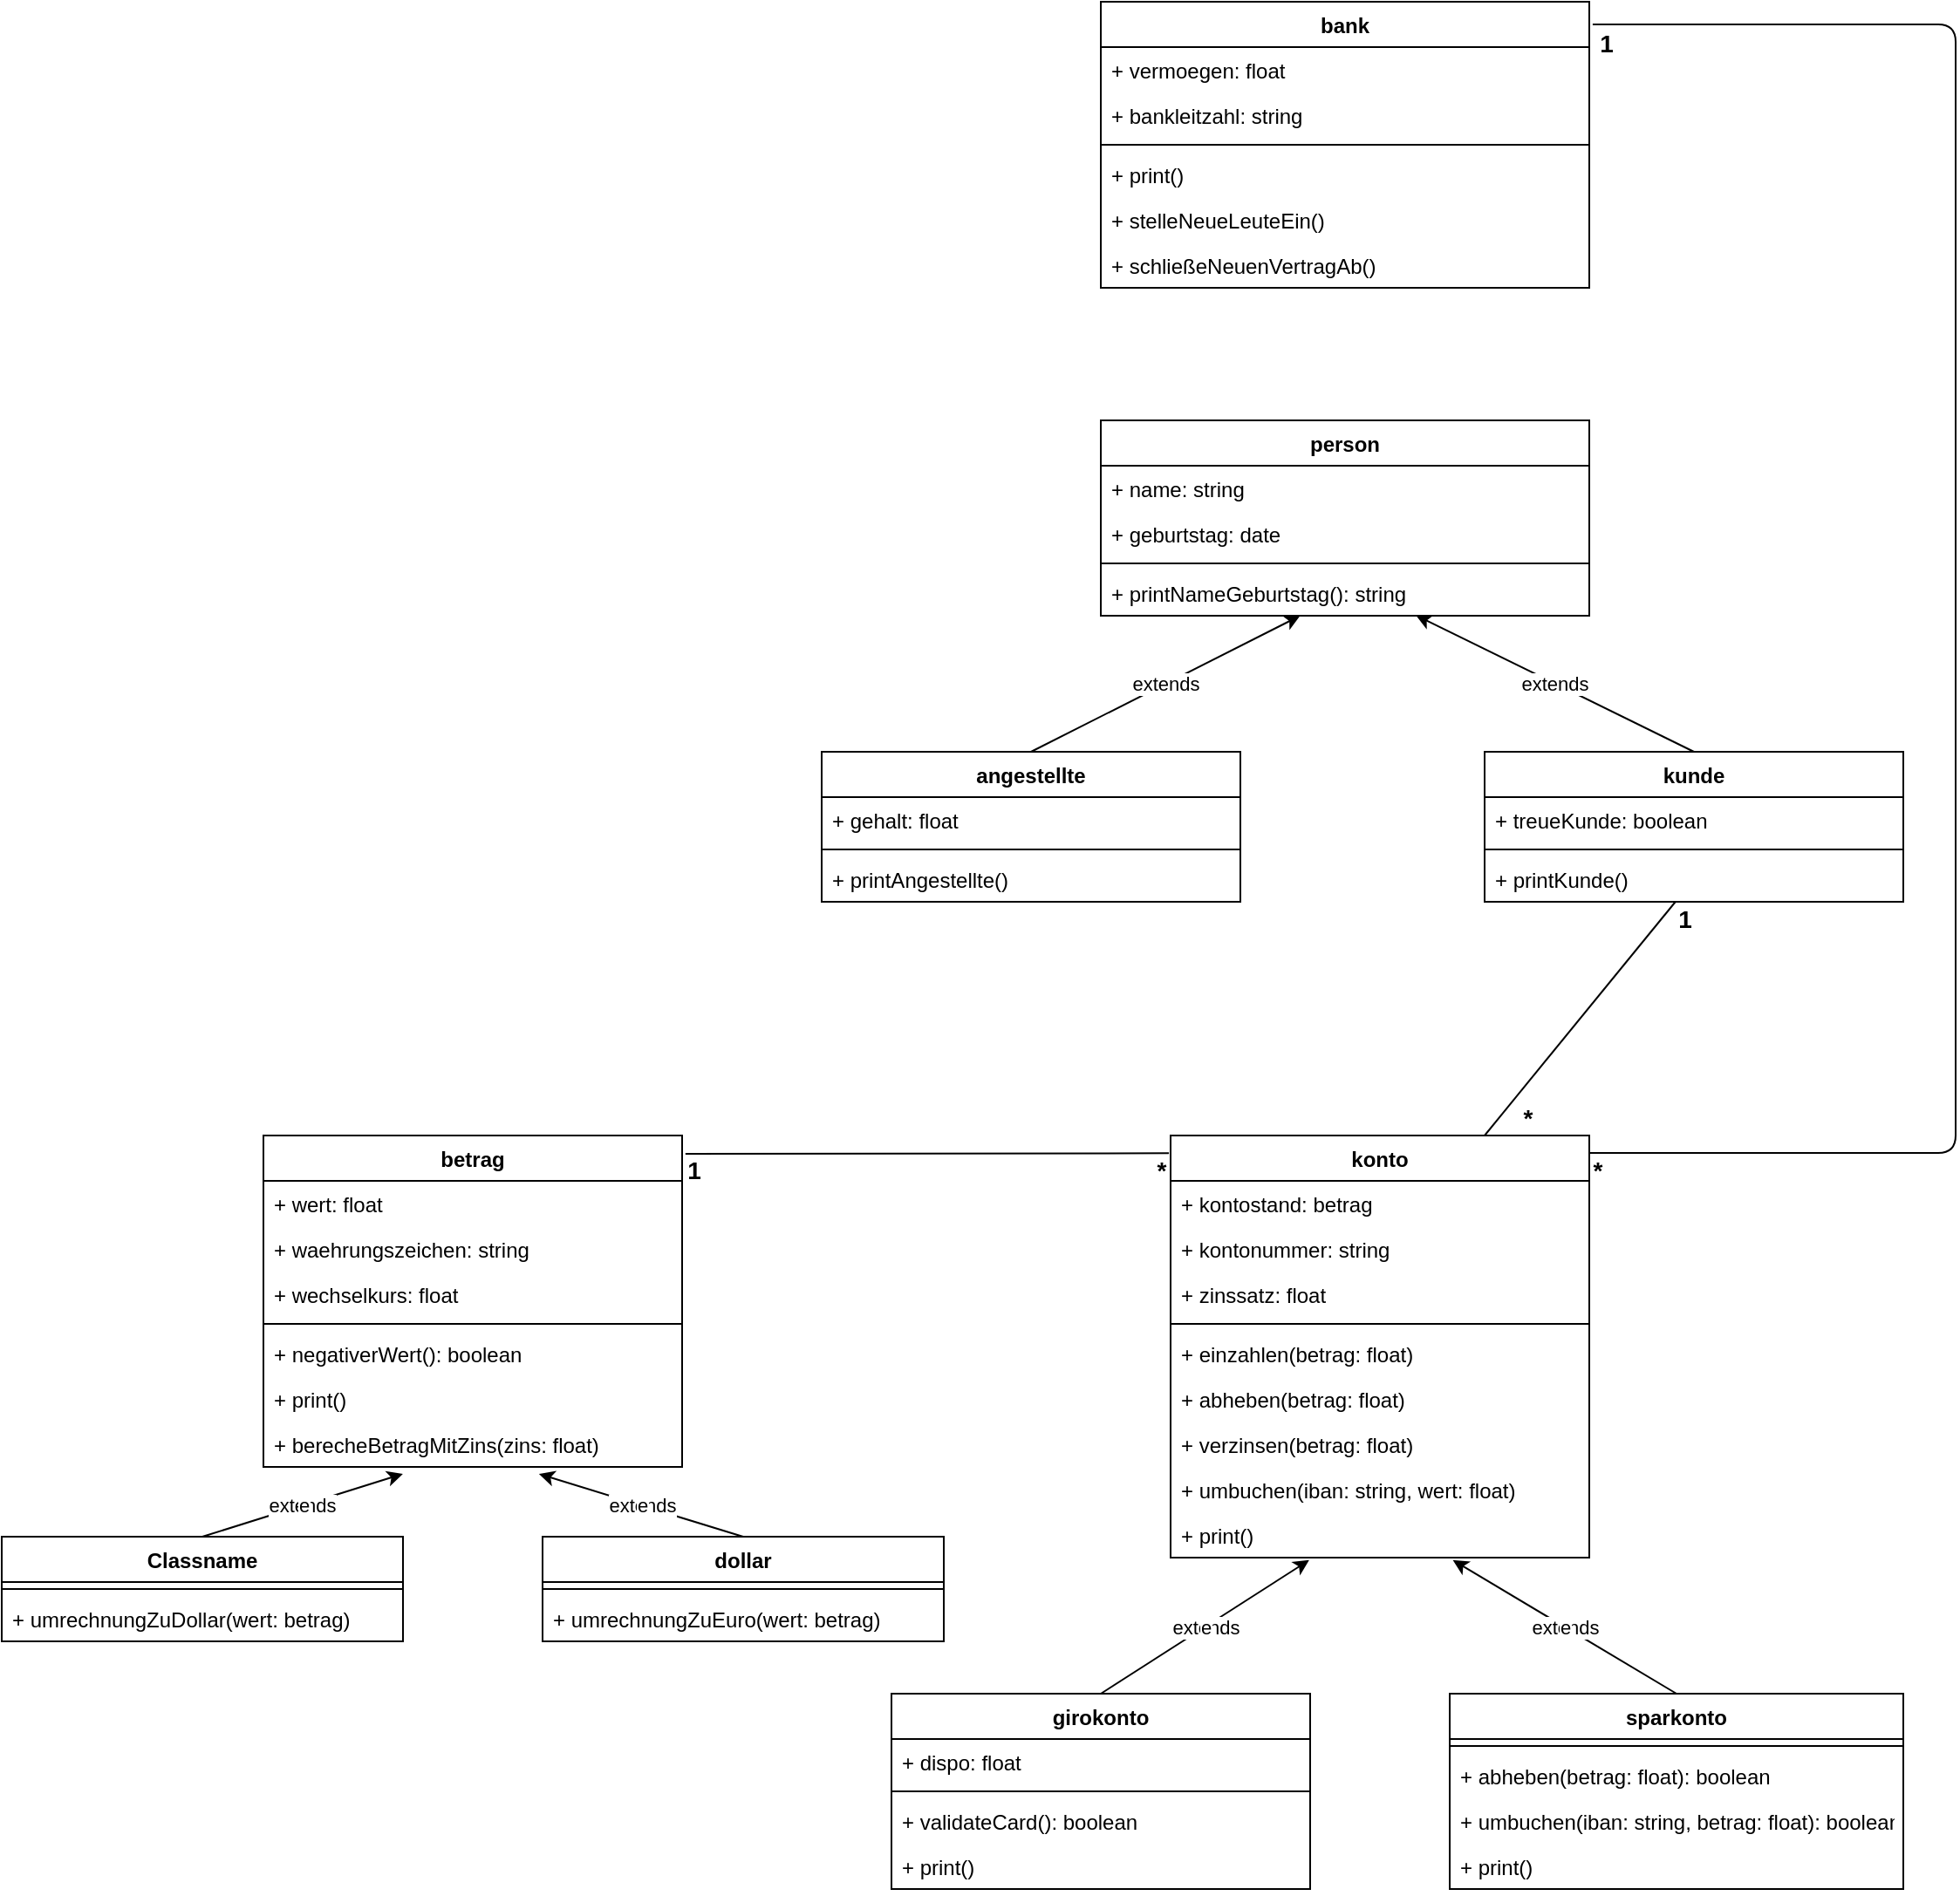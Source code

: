 <mxfile version="13.9.9" type="device"><diagram id="Ds939YUSmN-iUwG1mhIV" name="Seite-1"><mxGraphModel dx="2500" dy="967" grid="1" gridSize="10" guides="1" tooltips="1" connect="1" arrows="1" fold="1" page="1" pageScale="1" pageWidth="827" pageHeight="1169" math="0" shadow="0"><root><mxCell id="0"/><mxCell id="1" parent="0"/><mxCell id="uOISEq5piqEzutjLCEJP-1" value="bank" style="swimlane;fontStyle=1;align=center;verticalAlign=top;childLayout=stackLayout;horizontal=1;startSize=26;horizontalStack=0;resizeParent=1;resizeParentMax=0;resizeLast=0;collapsible=1;marginBottom=0;" parent="1" vertex="1"><mxGeometry x="320" width="280" height="164" as="geometry"/></mxCell><mxCell id="uOISEq5piqEzutjLCEJP-2" value="+ vermoegen: float" style="text;strokeColor=none;fillColor=none;align=left;verticalAlign=top;spacingLeft=4;spacingRight=4;overflow=hidden;rotatable=0;points=[[0,0.5],[1,0.5]];portConstraint=eastwest;" parent="uOISEq5piqEzutjLCEJP-1" vertex="1"><mxGeometry y="26" width="280" height="26" as="geometry"/></mxCell><mxCell id="uOISEq5piqEzutjLCEJP-47" value="+ bankleitzahl: string" style="text;strokeColor=none;fillColor=none;align=left;verticalAlign=top;spacingLeft=4;spacingRight=4;overflow=hidden;rotatable=0;points=[[0,0.5],[1,0.5]];portConstraint=eastwest;" parent="uOISEq5piqEzutjLCEJP-1" vertex="1"><mxGeometry y="52" width="280" height="26" as="geometry"/></mxCell><mxCell id="uOISEq5piqEzutjLCEJP-3" value="" style="line;strokeWidth=1;fillColor=none;align=left;verticalAlign=middle;spacingTop=-1;spacingLeft=3;spacingRight=3;rotatable=0;labelPosition=right;points=[];portConstraint=eastwest;" parent="uOISEq5piqEzutjLCEJP-1" vertex="1"><mxGeometry y="78" width="280" height="8" as="geometry"/></mxCell><mxCell id="uOISEq5piqEzutjLCEJP-4" value="+ print()" style="text;strokeColor=none;fillColor=none;align=left;verticalAlign=top;spacingLeft=4;spacingRight=4;overflow=hidden;rotatable=0;points=[[0,0.5],[1,0.5]];portConstraint=eastwest;" parent="uOISEq5piqEzutjLCEJP-1" vertex="1"><mxGeometry y="86" width="280" height="26" as="geometry"/></mxCell><mxCell id="peLGVmzXdLXTASPEYZK7-20" value="+ stelleNeueLeuteEin()" style="text;strokeColor=none;fillColor=none;align=left;verticalAlign=top;spacingLeft=4;spacingRight=4;overflow=hidden;rotatable=0;points=[[0,0.5],[1,0.5]];portConstraint=eastwest;" parent="uOISEq5piqEzutjLCEJP-1" vertex="1"><mxGeometry y="112" width="280" height="26" as="geometry"/></mxCell><mxCell id="peLGVmzXdLXTASPEYZK7-21" value="+ schließeNeuenVertragAb()" style="text;strokeColor=none;fillColor=none;align=left;verticalAlign=top;spacingLeft=4;spacingRight=4;overflow=hidden;rotatable=0;points=[[0,0.5],[1,0.5]];portConstraint=eastwest;" parent="uOISEq5piqEzutjLCEJP-1" vertex="1"><mxGeometry y="138" width="280" height="26" as="geometry"/></mxCell><mxCell id="uOISEq5piqEzutjLCEJP-5" value="betrag" style="swimlane;fontStyle=1;align=center;verticalAlign=top;childLayout=stackLayout;horizontal=1;startSize=26;horizontalStack=0;resizeParent=1;resizeParentMax=0;resizeLast=0;collapsible=1;marginBottom=0;" parent="1" vertex="1"><mxGeometry x="-160" y="650" width="240" height="190" as="geometry"/></mxCell><mxCell id="uOISEq5piqEzutjLCEJP-6" value="+ wert: float" style="text;strokeColor=none;fillColor=none;align=left;verticalAlign=top;spacingLeft=4;spacingRight=4;overflow=hidden;rotatable=0;points=[[0,0.5],[1,0.5]];portConstraint=eastwest;" parent="uOISEq5piqEzutjLCEJP-5" vertex="1"><mxGeometry y="26" width="240" height="26" as="geometry"/></mxCell><mxCell id="uOISEq5piqEzutjLCEJP-19" value="+ waehrungszeichen: string" style="text;strokeColor=none;fillColor=none;align=left;verticalAlign=top;spacingLeft=4;spacingRight=4;overflow=hidden;rotatable=0;points=[[0,0.5],[1,0.5]];portConstraint=eastwest;" parent="uOISEq5piqEzutjLCEJP-5" vertex="1"><mxGeometry y="52" width="240" height="26" as="geometry"/></mxCell><mxCell id="TkXv8q-aUiX_NL8i0m8c-1" value="+ wechselkurs: float" style="text;strokeColor=none;fillColor=none;align=left;verticalAlign=top;spacingLeft=4;spacingRight=4;overflow=hidden;rotatable=0;points=[[0,0.5],[1,0.5]];portConstraint=eastwest;" vertex="1" parent="uOISEq5piqEzutjLCEJP-5"><mxGeometry y="78" width="240" height="26" as="geometry"/></mxCell><mxCell id="uOISEq5piqEzutjLCEJP-7" value="" style="line;strokeWidth=1;fillColor=none;align=left;verticalAlign=middle;spacingTop=-1;spacingLeft=3;spacingRight=3;rotatable=0;labelPosition=right;points=[];portConstraint=eastwest;" parent="uOISEq5piqEzutjLCEJP-5" vertex="1"><mxGeometry y="104" width="240" height="8" as="geometry"/></mxCell><mxCell id="uOISEq5piqEzutjLCEJP-8" value="+ negativerWert(): boolean" style="text;strokeColor=none;fillColor=none;align=left;verticalAlign=top;spacingLeft=4;spacingRight=4;overflow=hidden;rotatable=0;points=[[0,0.5],[1,0.5]];portConstraint=eastwest;" parent="uOISEq5piqEzutjLCEJP-5" vertex="1"><mxGeometry y="112" width="240" height="26" as="geometry"/></mxCell><mxCell id="peLGVmzXdLXTASPEYZK7-26" value="+ print()" style="text;strokeColor=none;fillColor=none;align=left;verticalAlign=top;spacingLeft=4;spacingRight=4;overflow=hidden;rotatable=0;points=[[0,0.5],[1,0.5]];portConstraint=eastwest;" parent="uOISEq5piqEzutjLCEJP-5" vertex="1"><mxGeometry y="138" width="240" height="26" as="geometry"/></mxCell><mxCell id="peLGVmzXdLXTASPEYZK7-27" value="+ berecheBetragMitZins(zins: float)" style="text;strokeColor=none;fillColor=none;align=left;verticalAlign=top;spacingLeft=4;spacingRight=4;overflow=hidden;rotatable=0;points=[[0,0.5],[1,0.5]];portConstraint=eastwest;" parent="uOISEq5piqEzutjLCEJP-5" vertex="1"><mxGeometry y="164" width="240" height="26" as="geometry"/></mxCell><mxCell id="uOISEq5piqEzutjLCEJP-13" value="extends" style="endArrow=classic;html=1;exitX=0.5;exitY=0;exitDx=0;exitDy=0;entryX=0.333;entryY=1.154;entryDx=0;entryDy=0;entryPerimeter=0;" parent="1" source="uOISEq5piqEzutjLCEJP-24" target="peLGVmzXdLXTASPEYZK7-27" edge="1"><mxGeometry relative="1" as="geometry"><mxPoint x="120" y="870" as="sourcePoint"/><mxPoint x="-205" y="700" as="targetPoint"/></mxGeometry></mxCell><mxCell id="uOISEq5piqEzutjLCEJP-14" value="e" style="edgeLabel;resizable=0;html=1;align=center;verticalAlign=middle;" parent="uOISEq5piqEzutjLCEJP-13" connectable="0" vertex="1"><mxGeometry relative="1" as="geometry"/></mxCell><mxCell id="uOISEq5piqEzutjLCEJP-15" value="dollar" style="swimlane;fontStyle=1;align=center;verticalAlign=top;childLayout=stackLayout;horizontal=1;startSize=26;horizontalStack=0;resizeParent=1;resizeParentMax=0;resizeLast=0;collapsible=1;marginBottom=0;" parent="1" vertex="1"><mxGeometry y="880" width="230" height="60" as="geometry"/></mxCell><mxCell id="uOISEq5piqEzutjLCEJP-17" value="" style="line;strokeWidth=1;fillColor=none;align=left;verticalAlign=middle;spacingTop=-1;spacingLeft=3;spacingRight=3;rotatable=0;labelPosition=right;points=[];portConstraint=eastwest;" parent="uOISEq5piqEzutjLCEJP-15" vertex="1"><mxGeometry y="26" width="230" height="8" as="geometry"/></mxCell><mxCell id="uOISEq5piqEzutjLCEJP-18" value="+ umrechnungZuEuro(wert: betrag)" style="text;strokeColor=none;fillColor=none;align=left;verticalAlign=top;spacingLeft=4;spacingRight=4;overflow=hidden;rotatable=0;points=[[0,0.5],[1,0.5]];portConstraint=eastwest;" parent="uOISEq5piqEzutjLCEJP-15" vertex="1"><mxGeometry y="34" width="230" height="26" as="geometry"/></mxCell><mxCell id="uOISEq5piqEzutjLCEJP-24" value="Classname" style="swimlane;fontStyle=1;align=center;verticalAlign=top;childLayout=stackLayout;horizontal=1;startSize=26;horizontalStack=0;resizeParent=1;resizeParentMax=0;resizeLast=0;collapsible=1;marginBottom=0;" parent="1" vertex="1"><mxGeometry x="-310" y="880" width="230" height="60" as="geometry"/></mxCell><mxCell id="uOISEq5piqEzutjLCEJP-26" value="" style="line;strokeWidth=1;fillColor=none;align=left;verticalAlign=middle;spacingTop=-1;spacingLeft=3;spacingRight=3;rotatable=0;labelPosition=right;points=[];portConstraint=eastwest;" parent="uOISEq5piqEzutjLCEJP-24" vertex="1"><mxGeometry y="26" width="230" height="8" as="geometry"/></mxCell><mxCell id="uOISEq5piqEzutjLCEJP-27" value="+ umrechnungZuDollar(wert: betrag)" style="text;strokeColor=none;fillColor=none;align=left;verticalAlign=top;spacingLeft=4;spacingRight=4;overflow=hidden;rotatable=0;points=[[0,0.5],[1,0.5]];portConstraint=eastwest;" parent="uOISEq5piqEzutjLCEJP-24" vertex="1"><mxGeometry y="34" width="230" height="26" as="geometry"/></mxCell><mxCell id="uOISEq5piqEzutjLCEJP-28" value="extends" style="endArrow=classic;html=1;exitX=0.5;exitY=0;exitDx=0;exitDy=0;entryX=0.658;entryY=1.154;entryDx=0;entryDy=0;entryPerimeter=0;" parent="1" source="uOISEq5piqEzutjLCEJP-15" target="peLGVmzXdLXTASPEYZK7-27" edge="1"><mxGeometry relative="1" as="geometry"><mxPoint x="-195" y="820" as="sourcePoint"/><mxPoint x="-160" y="759" as="targetPoint"/></mxGeometry></mxCell><mxCell id="uOISEq5piqEzutjLCEJP-29" value="e" style="edgeLabel;resizable=0;html=1;align=center;verticalAlign=middle;" parent="uOISEq5piqEzutjLCEJP-28" connectable="0" vertex="1"><mxGeometry relative="1" as="geometry"/></mxCell><mxCell id="uOISEq5piqEzutjLCEJP-30" value="angestellte" style="swimlane;fontStyle=1;align=center;verticalAlign=top;childLayout=stackLayout;horizontal=1;startSize=26;horizontalStack=0;resizeParent=1;resizeParentMax=0;resizeLast=0;collapsible=1;marginBottom=0;" parent="1" vertex="1"><mxGeometry x="160" y="430" width="240" height="86" as="geometry"/></mxCell><mxCell id="uOISEq5piqEzutjLCEJP-31" value="+ gehalt: float" style="text;strokeColor=none;fillColor=none;align=left;verticalAlign=top;spacingLeft=4;spacingRight=4;overflow=hidden;rotatable=0;points=[[0,0.5],[1,0.5]];portConstraint=eastwest;" parent="uOISEq5piqEzutjLCEJP-30" vertex="1"><mxGeometry y="26" width="240" height="26" as="geometry"/></mxCell><mxCell id="uOISEq5piqEzutjLCEJP-32" value="" style="line;strokeWidth=1;fillColor=none;align=left;verticalAlign=middle;spacingTop=-1;spacingLeft=3;spacingRight=3;rotatable=0;labelPosition=right;points=[];portConstraint=eastwest;" parent="uOISEq5piqEzutjLCEJP-30" vertex="1"><mxGeometry y="52" width="240" height="8" as="geometry"/></mxCell><mxCell id="uOISEq5piqEzutjLCEJP-33" value="+ printAngestellte()" style="text;strokeColor=none;fillColor=none;align=left;verticalAlign=top;spacingLeft=4;spacingRight=4;overflow=hidden;rotatable=0;points=[[0,0.5],[1,0.5]];portConstraint=eastwest;" parent="uOISEq5piqEzutjLCEJP-30" vertex="1"><mxGeometry y="60" width="240" height="26" as="geometry"/></mxCell><mxCell id="uOISEq5piqEzutjLCEJP-34" value="kunde" style="swimlane;fontStyle=1;align=center;verticalAlign=top;childLayout=stackLayout;horizontal=1;startSize=26;horizontalStack=0;resizeParent=1;resizeParentMax=0;resizeLast=0;collapsible=1;marginBottom=0;" parent="1" vertex="1"><mxGeometry x="540" y="430" width="240" height="86" as="geometry"/></mxCell><mxCell id="uOISEq5piqEzutjLCEJP-35" value="+ treueKunde: boolean" style="text;strokeColor=none;fillColor=none;align=left;verticalAlign=top;spacingLeft=4;spacingRight=4;overflow=hidden;rotatable=0;points=[[0,0.5],[1,0.5]];portConstraint=eastwest;" parent="uOISEq5piqEzutjLCEJP-34" vertex="1"><mxGeometry y="26" width="240" height="26" as="geometry"/></mxCell><mxCell id="uOISEq5piqEzutjLCEJP-36" value="" style="line;strokeWidth=1;fillColor=none;align=left;verticalAlign=middle;spacingTop=-1;spacingLeft=3;spacingRight=3;rotatable=0;labelPosition=right;points=[];portConstraint=eastwest;" parent="uOISEq5piqEzutjLCEJP-34" vertex="1"><mxGeometry y="52" width="240" height="8" as="geometry"/></mxCell><mxCell id="uOISEq5piqEzutjLCEJP-37" value="+ printKunde()" style="text;strokeColor=none;fillColor=none;align=left;verticalAlign=top;spacingLeft=4;spacingRight=4;overflow=hidden;rotatable=0;points=[[0,0.5],[1,0.5]];portConstraint=eastwest;" parent="uOISEq5piqEzutjLCEJP-34" vertex="1"><mxGeometry y="60" width="240" height="26" as="geometry"/></mxCell><mxCell id="uOISEq5piqEzutjLCEJP-38" value="konto" style="swimlane;fontStyle=1;align=center;verticalAlign=top;childLayout=stackLayout;horizontal=1;startSize=26;horizontalStack=0;resizeParent=1;resizeParentMax=0;resizeLast=0;collapsible=1;marginBottom=0;" parent="1" vertex="1"><mxGeometry x="360" y="650" width="240" height="242" as="geometry"/></mxCell><mxCell id="uOISEq5piqEzutjLCEJP-39" value="+ kontostand: betrag" style="text;strokeColor=none;fillColor=none;align=left;verticalAlign=top;spacingLeft=4;spacingRight=4;overflow=hidden;rotatable=0;points=[[0,0.5],[1,0.5]];portConstraint=eastwest;" parent="uOISEq5piqEzutjLCEJP-38" vertex="1"><mxGeometry y="26" width="240" height="26" as="geometry"/></mxCell><mxCell id="uOISEq5piqEzutjLCEJP-45" value="+ kontonummer: string" style="text;strokeColor=none;fillColor=none;align=left;verticalAlign=top;spacingLeft=4;spacingRight=4;overflow=hidden;rotatable=0;points=[[0,0.5],[1,0.5]];portConstraint=eastwest;" parent="uOISEq5piqEzutjLCEJP-38" vertex="1"><mxGeometry y="52" width="240" height="26" as="geometry"/></mxCell><mxCell id="uOISEq5piqEzutjLCEJP-57" value="+ zinssatz: float" style="text;strokeColor=none;fillColor=none;align=left;verticalAlign=top;spacingLeft=4;spacingRight=4;overflow=hidden;rotatable=0;points=[[0,0.5],[1,0.5]];portConstraint=eastwest;" parent="uOISEq5piqEzutjLCEJP-38" vertex="1"><mxGeometry y="78" width="240" height="26" as="geometry"/></mxCell><mxCell id="uOISEq5piqEzutjLCEJP-40" value="" style="line;strokeWidth=1;fillColor=none;align=left;verticalAlign=middle;spacingTop=-1;spacingLeft=3;spacingRight=3;rotatable=0;labelPosition=right;points=[];portConstraint=eastwest;" parent="uOISEq5piqEzutjLCEJP-38" vertex="1"><mxGeometry y="104" width="240" height="8" as="geometry"/></mxCell><mxCell id="uOISEq5piqEzutjLCEJP-41" value="+ einzahlen(betrag: float)" style="text;strokeColor=none;fillColor=none;align=left;verticalAlign=top;spacingLeft=4;spacingRight=4;overflow=hidden;rotatable=0;points=[[0,0.5],[1,0.5]];portConstraint=eastwest;" parent="uOISEq5piqEzutjLCEJP-38" vertex="1"><mxGeometry y="112" width="240" height="26" as="geometry"/></mxCell><mxCell id="uOISEq5piqEzutjLCEJP-42" value="+ abheben(betrag: float)" style="text;strokeColor=none;fillColor=none;align=left;verticalAlign=top;spacingLeft=4;spacingRight=4;overflow=hidden;rotatable=0;points=[[0,0.5],[1,0.5]];portConstraint=eastwest;" parent="uOISEq5piqEzutjLCEJP-38" vertex="1"><mxGeometry y="138" width="240" height="26" as="geometry"/></mxCell><mxCell id="uOISEq5piqEzutjLCEJP-43" value="+ verzinsen(betrag: float)" style="text;strokeColor=none;fillColor=none;align=left;verticalAlign=top;spacingLeft=4;spacingRight=4;overflow=hidden;rotatable=0;points=[[0,0.5],[1,0.5]];portConstraint=eastwest;" parent="uOISEq5piqEzutjLCEJP-38" vertex="1"><mxGeometry y="164" width="240" height="26" as="geometry"/></mxCell><mxCell id="uOISEq5piqEzutjLCEJP-44" value="+ umbuchen(iban: string, wert: float)" style="text;strokeColor=none;fillColor=none;align=left;verticalAlign=top;spacingLeft=4;spacingRight=4;overflow=hidden;rotatable=0;points=[[0,0.5],[1,0.5]];portConstraint=eastwest;" parent="uOISEq5piqEzutjLCEJP-38" vertex="1"><mxGeometry y="190" width="240" height="26" as="geometry"/></mxCell><mxCell id="peLGVmzXdLXTASPEYZK7-22" value="+ print()" style="text;strokeColor=none;fillColor=none;align=left;verticalAlign=top;spacingLeft=4;spacingRight=4;overflow=hidden;rotatable=0;points=[[0,0.5],[1,0.5]];portConstraint=eastwest;" parent="uOISEq5piqEzutjLCEJP-38" vertex="1"><mxGeometry y="216" width="240" height="26" as="geometry"/></mxCell><mxCell id="uOISEq5piqEzutjLCEJP-49" value="girokonto" style="swimlane;fontStyle=1;align=center;verticalAlign=top;childLayout=stackLayout;horizontal=1;startSize=26;horizontalStack=0;resizeParent=1;resizeParentMax=0;resizeLast=0;collapsible=1;marginBottom=0;" parent="1" vertex="1"><mxGeometry x="200" y="970" width="240" height="112" as="geometry"/></mxCell><mxCell id="uOISEq5piqEzutjLCEJP-59" value="+ dispo: float" style="text;strokeColor=none;fillColor=none;align=left;verticalAlign=top;spacingLeft=4;spacingRight=4;overflow=hidden;rotatable=0;points=[[0,0.5],[1,0.5]];portConstraint=eastwest;" parent="uOISEq5piqEzutjLCEJP-49" vertex="1"><mxGeometry y="26" width="240" height="26" as="geometry"/></mxCell><mxCell id="uOISEq5piqEzutjLCEJP-51" value="" style="line;strokeWidth=1;fillColor=none;align=left;verticalAlign=middle;spacingTop=-1;spacingLeft=3;spacingRight=3;rotatable=0;labelPosition=right;points=[];portConstraint=eastwest;" parent="uOISEq5piqEzutjLCEJP-49" vertex="1"><mxGeometry y="52" width="240" height="8" as="geometry"/></mxCell><mxCell id="TkXv8q-aUiX_NL8i0m8c-2" value="+ validateCard(): boolean" style="text;strokeColor=none;fillColor=none;align=left;verticalAlign=top;spacingLeft=4;spacingRight=4;overflow=hidden;rotatable=0;points=[[0,0.5],[1,0.5]];portConstraint=eastwest;" vertex="1" parent="uOISEq5piqEzutjLCEJP-49"><mxGeometry y="60" width="240" height="26" as="geometry"/></mxCell><mxCell id="uOISEq5piqEzutjLCEJP-52" value="+ print()" style="text;strokeColor=none;fillColor=none;align=left;verticalAlign=top;spacingLeft=4;spacingRight=4;overflow=hidden;rotatable=0;points=[[0,0.5],[1,0.5]];portConstraint=eastwest;" parent="uOISEq5piqEzutjLCEJP-49" vertex="1"><mxGeometry y="86" width="240" height="26" as="geometry"/></mxCell><mxCell id="uOISEq5piqEzutjLCEJP-53" value="sparkonto" style="swimlane;fontStyle=1;align=center;verticalAlign=top;childLayout=stackLayout;horizontal=1;startSize=26;horizontalStack=0;resizeParent=1;resizeParentMax=0;resizeLast=0;collapsible=1;marginBottom=0;" parent="1" vertex="1"><mxGeometry x="520" y="970" width="260" height="112" as="geometry"/></mxCell><mxCell id="uOISEq5piqEzutjLCEJP-55" value="" style="line;strokeWidth=1;fillColor=none;align=left;verticalAlign=middle;spacingTop=-1;spacingLeft=3;spacingRight=3;rotatable=0;labelPosition=right;points=[];portConstraint=eastwest;" parent="uOISEq5piqEzutjLCEJP-53" vertex="1"><mxGeometry y="26" width="260" height="8" as="geometry"/></mxCell><mxCell id="peLGVmzXdLXTASPEYZK7-24" value="+ abheben(betrag: float): boolean" style="text;strokeColor=none;fillColor=none;align=left;verticalAlign=top;spacingLeft=4;spacingRight=4;overflow=hidden;rotatable=0;points=[[0,0.5],[1,0.5]];portConstraint=eastwest;" parent="uOISEq5piqEzutjLCEJP-53" vertex="1"><mxGeometry y="34" width="260" height="26" as="geometry"/></mxCell><mxCell id="peLGVmzXdLXTASPEYZK7-25" value="+ umbuchen(iban: string, betrag: float): boolean" style="text;strokeColor=none;fillColor=none;align=left;verticalAlign=top;spacingLeft=4;spacingRight=4;overflow=hidden;rotatable=0;points=[[0,0.5],[1,0.5]];portConstraint=eastwest;" parent="uOISEq5piqEzutjLCEJP-53" vertex="1"><mxGeometry y="60" width="260" height="26" as="geometry"/></mxCell><mxCell id="TkXv8q-aUiX_NL8i0m8c-3" value="+ print()" style="text;strokeColor=none;fillColor=none;align=left;verticalAlign=top;spacingLeft=4;spacingRight=4;overflow=hidden;rotatable=0;points=[[0,0.5],[1,0.5]];portConstraint=eastwest;" vertex="1" parent="uOISEq5piqEzutjLCEJP-53"><mxGeometry y="86" width="260" height="26" as="geometry"/></mxCell><mxCell id="uOISEq5piqEzutjLCEJP-60" value="extends" style="endArrow=classic;html=1;exitX=0.5;exitY=0;exitDx=0;exitDy=0;entryX=0.331;entryY=1.055;entryDx=0;entryDy=0;entryPerimeter=0;" parent="1" source="uOISEq5piqEzutjLCEJP-49" target="peLGVmzXdLXTASPEYZK7-22" edge="1"><mxGeometry relative="1" as="geometry"><mxPoint x="-35" y="820" as="sourcePoint"/><mxPoint x="-70" y="759" as="targetPoint"/></mxGeometry></mxCell><mxCell id="uOISEq5piqEzutjLCEJP-61" value="e" style="edgeLabel;resizable=0;html=1;align=center;verticalAlign=middle;" parent="uOISEq5piqEzutjLCEJP-60" connectable="0" vertex="1"><mxGeometry relative="1" as="geometry"/></mxCell><mxCell id="uOISEq5piqEzutjLCEJP-62" value="extends" style="endArrow=classic;html=1;exitX=0.5;exitY=0;exitDx=0;exitDy=0;entryX=0.674;entryY=1.055;entryDx=0;entryDy=0;entryPerimeter=0;" parent="1" source="uOISEq5piqEzutjLCEJP-53" target="peLGVmzXdLXTASPEYZK7-22" edge="1"><mxGeometry relative="1" as="geometry"><mxPoint x="-25" y="830" as="sourcePoint"/><mxPoint x="-60" y="769" as="targetPoint"/></mxGeometry></mxCell><mxCell id="uOISEq5piqEzutjLCEJP-63" value="e" style="edgeLabel;resizable=0;html=1;align=center;verticalAlign=middle;" parent="uOISEq5piqEzutjLCEJP-62" connectable="0" vertex="1"><mxGeometry relative="1" as="geometry"/></mxCell><mxCell id="uOISEq5piqEzutjLCEJP-67" value="" style="endArrow=none;html=1;entryX=-0.004;entryY=0.042;entryDx=0;entryDy=0;entryPerimeter=0;exitX=1.008;exitY=0.055;exitDx=0;exitDy=0;exitPerimeter=0;" parent="1" source="uOISEq5piqEzutjLCEJP-5" target="uOISEq5piqEzutjLCEJP-38" edge="1"><mxGeometry width="50" height="50" relative="1" as="geometry"><mxPoint x="100" y="640" as="sourcePoint"/><mxPoint x="230" y="660" as="targetPoint"/></mxGeometry></mxCell><mxCell id="peLGVmzXdLXTASPEYZK7-3" value="person" style="swimlane;fontStyle=1;align=center;verticalAlign=top;childLayout=stackLayout;horizontal=1;startSize=26;horizontalStack=0;resizeParent=1;resizeParentMax=0;resizeLast=0;collapsible=1;marginBottom=0;" parent="1" vertex="1"><mxGeometry x="320" y="240" width="280" height="112" as="geometry"/></mxCell><mxCell id="peLGVmzXdLXTASPEYZK7-4" value="+ name: string" style="text;strokeColor=none;fillColor=none;align=left;verticalAlign=top;spacingLeft=4;spacingRight=4;overflow=hidden;rotatable=0;points=[[0,0.5],[1,0.5]];portConstraint=eastwest;" parent="peLGVmzXdLXTASPEYZK7-3" vertex="1"><mxGeometry y="26" width="280" height="26" as="geometry"/></mxCell><mxCell id="peLGVmzXdLXTASPEYZK7-7" value="+ geburtstag: date" style="text;strokeColor=none;fillColor=none;align=left;verticalAlign=top;spacingLeft=4;spacingRight=4;overflow=hidden;rotatable=0;points=[[0,0.5],[1,0.5]];portConstraint=eastwest;" parent="peLGVmzXdLXTASPEYZK7-3" vertex="1"><mxGeometry y="52" width="280" height="26" as="geometry"/></mxCell><mxCell id="peLGVmzXdLXTASPEYZK7-5" value="" style="line;strokeWidth=1;fillColor=none;align=left;verticalAlign=middle;spacingTop=-1;spacingLeft=3;spacingRight=3;rotatable=0;labelPosition=right;points=[];portConstraint=eastwest;" parent="peLGVmzXdLXTASPEYZK7-3" vertex="1"><mxGeometry y="78" width="280" height="8" as="geometry"/></mxCell><mxCell id="peLGVmzXdLXTASPEYZK7-6" value="+ printNameGeburtstag(): string" style="text;strokeColor=none;fillColor=none;align=left;verticalAlign=top;spacingLeft=4;spacingRight=4;overflow=hidden;rotatable=0;points=[[0,0.5],[1,0.5]];portConstraint=eastwest;" parent="peLGVmzXdLXTASPEYZK7-3" vertex="1"><mxGeometry y="86" width="280" height="26" as="geometry"/></mxCell><mxCell id="peLGVmzXdLXTASPEYZK7-8" value="extends" style="endArrow=classic;html=1;exitX=0.5;exitY=0;exitDx=0;exitDy=0;" parent="1" source="uOISEq5piqEzutjLCEJP-30" target="peLGVmzXdLXTASPEYZK7-6" edge="1"><mxGeometry relative="1" as="geometry"><mxPoint x="470" y="338" as="sourcePoint"/><mxPoint x="470" y="277.998" as="targetPoint"/></mxGeometry></mxCell><mxCell id="peLGVmzXdLXTASPEYZK7-9" value="extends" style="endArrow=classic;html=1;exitX=0.5;exitY=0;exitDx=0;exitDy=0;entryX=0.645;entryY=0.989;entryDx=0;entryDy=0;entryPerimeter=0;" parent="1" source="uOISEq5piqEzutjLCEJP-34" target="peLGVmzXdLXTASPEYZK7-6" edge="1"><mxGeometry relative="1" as="geometry"><mxPoint x="480" y="348" as="sourcePoint"/><mxPoint x="480" y="287.998" as="targetPoint"/></mxGeometry></mxCell><mxCell id="peLGVmzXdLXTASPEYZK7-11" value="" style="endArrow=none;html=1;entryX=0.75;entryY=0;entryDx=0;entryDy=0;" parent="1" source="uOISEq5piqEzutjLCEJP-37" target="uOISEq5piqEzutjLCEJP-38" edge="1"><mxGeometry width="50" height="50" relative="1" as="geometry"><mxPoint x="300" y="659" as="sourcePoint"/><mxPoint x="589.04" y="659.072" as="targetPoint"/></mxGeometry></mxCell><mxCell id="peLGVmzXdLXTASPEYZK7-12" value="&lt;b&gt;&lt;font style=&quot;font-size: 14px&quot;&gt;1&lt;/font&gt;&lt;/b&gt;" style="text;html=1;strokeColor=none;fillColor=none;align=center;verticalAlign=middle;whiteSpace=wrap;rounded=0;" parent="1" vertex="1"><mxGeometry x="605" y="14" width="10" height="20" as="geometry"/></mxCell><mxCell id="peLGVmzXdLXTASPEYZK7-13" value="&lt;b&gt;&lt;font style=&quot;font-size: 14px&quot;&gt;*&lt;/font&gt;&lt;/b&gt;" style="text;html=1;strokeColor=none;fillColor=none;align=center;verticalAlign=middle;whiteSpace=wrap;rounded=0;" parent="1" vertex="1"><mxGeometry x="600" y="660" width="10" height="20" as="geometry"/></mxCell><mxCell id="peLGVmzXdLXTASPEYZK7-14" value="&lt;b&gt;&lt;font style=&quot;font-size: 14px&quot;&gt;1&lt;/font&gt;&lt;/b&gt;" style="text;html=1;strokeColor=none;fillColor=none;align=center;verticalAlign=middle;whiteSpace=wrap;rounded=0;" parent="1" vertex="1"><mxGeometry x="650" y="516" width="10" height="20" as="geometry"/></mxCell><mxCell id="peLGVmzXdLXTASPEYZK7-15" value="&lt;b&gt;&lt;font style=&quot;font-size: 14px&quot;&gt;*&lt;/font&gt;&lt;/b&gt;" style="text;html=1;strokeColor=none;fillColor=none;align=center;verticalAlign=middle;whiteSpace=wrap;rounded=0;" parent="1" vertex="1"><mxGeometry x="560" y="630" width="10" height="20" as="geometry"/></mxCell><mxCell id="peLGVmzXdLXTASPEYZK7-18" value="&lt;b&gt;&lt;font style=&quot;font-size: 14px&quot;&gt;*&lt;/font&gt;&lt;/b&gt;" style="text;html=1;strokeColor=none;fillColor=none;align=center;verticalAlign=middle;whiteSpace=wrap;rounded=0;" parent="1" vertex="1"><mxGeometry x="350" y="660" width="10" height="20" as="geometry"/></mxCell><mxCell id="peLGVmzXdLXTASPEYZK7-19" value="&lt;b&gt;&lt;font style=&quot;font-size: 14px&quot;&gt;1&lt;/font&gt;&lt;/b&gt;" style="text;html=1;strokeColor=none;fillColor=none;align=center;verticalAlign=middle;whiteSpace=wrap;rounded=0;" parent="1" vertex="1"><mxGeometry x="82" y="660" width="10" height="20" as="geometry"/></mxCell><mxCell id="peLGVmzXdLXTASPEYZK7-34" value="" style="endArrow=none;html=1;exitX=1.008;exitY=0.055;exitDx=0;exitDy=0;exitPerimeter=0;entryX=1.007;entryY=0.079;entryDx=0;entryDy=0;entryPerimeter=0;" parent="1" target="uOISEq5piqEzutjLCEJP-1" edge="1"><mxGeometry width="50" height="50" relative="1" as="geometry"><mxPoint x="600.0" y="660" as="sourcePoint"/><mxPoint x="720" y="80" as="targetPoint"/><Array as="points"><mxPoint x="810" y="660"/><mxPoint x="810" y="13"/></Array></mxGeometry></mxCell></root></mxGraphModel></diagram></mxfile>